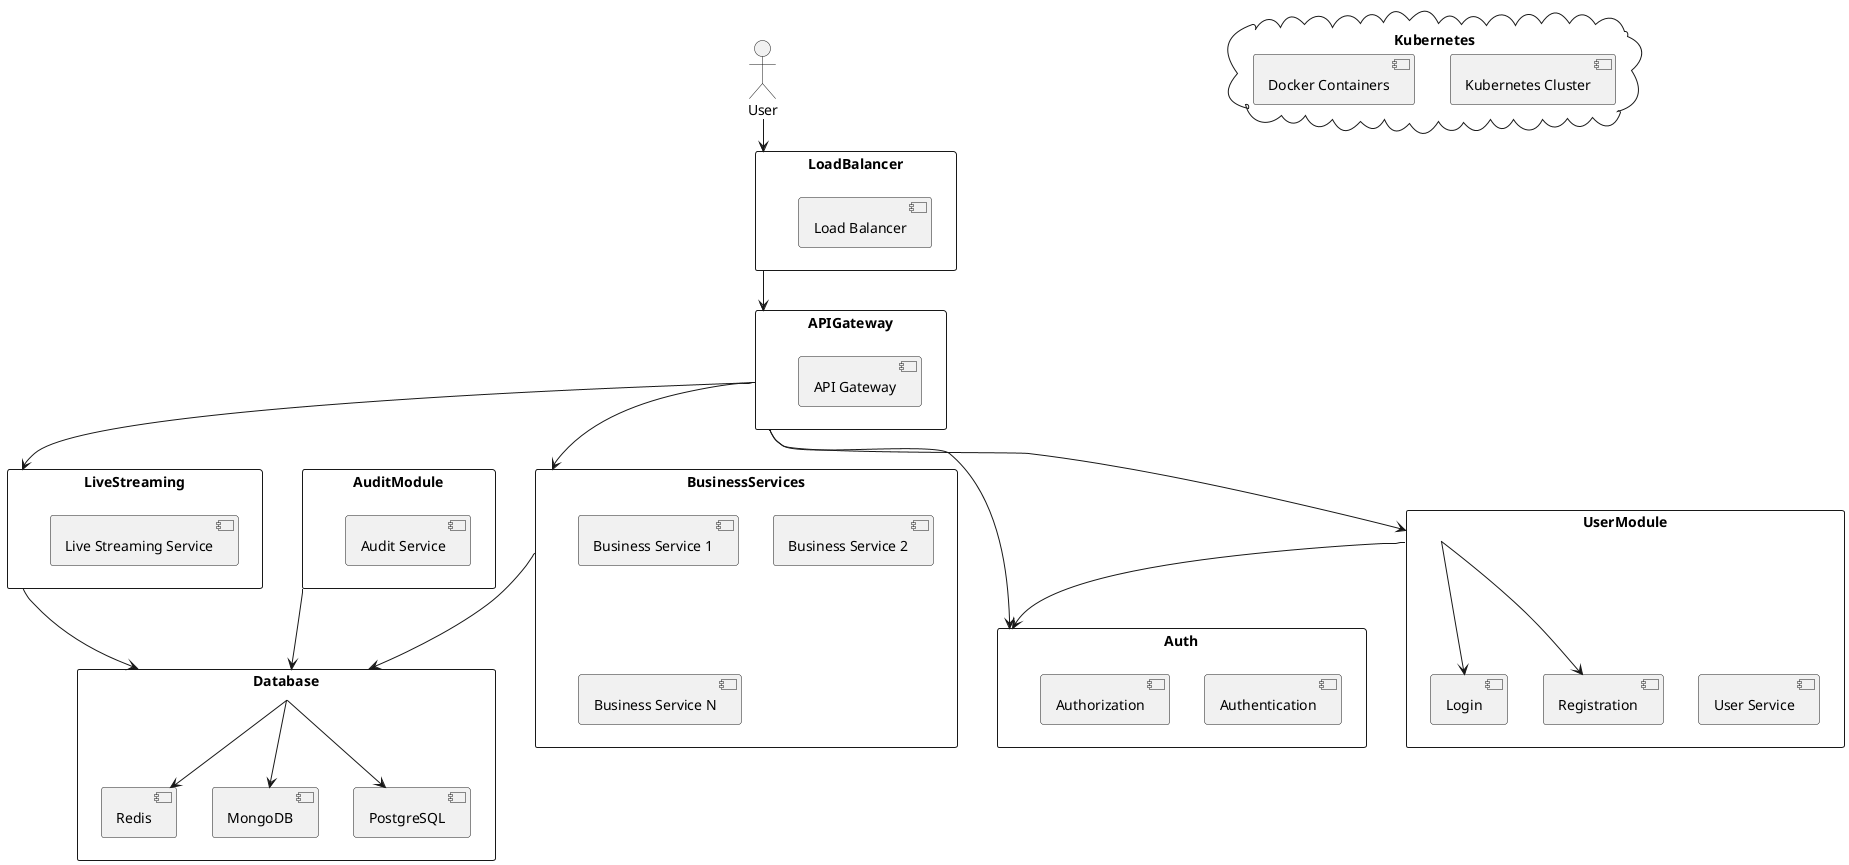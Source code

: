 @startuml
!define RECTANGLE class

actor User

rectangle LoadBalancer {
    [Load Balancer]
}

rectangle APIGateway {
    [API Gateway]
}

rectangle Auth {
    [Authentication]
    [Authorization]
}

rectangle UserModule {
    [User Service]
    [Registration]
    [Login]
}

rectangle BusinessServices {
    [Business Service 1]
    [Business Service 2]
    [Business Service N]
}

rectangle AuditModule {
    [Audit Service]
}

rectangle LiveStreaming {
    [Live Streaming Service]
}

rectangle Database {
    [PostgreSQL]
    [MongoDB]
    [Redis]
}

cloud Kubernetes {
    [Kubernetes Cluster]
    [Docker Containers]
}

User --> LoadBalancer
LoadBalancer --> APIGateway
APIGateway --> Auth
APIGateway --> BusinessServices
APIGateway --> LiveStreaming
APIGateway --> UserModule
UserModule --> [Registration]
UserModule --> [Login]
UserModule --> Auth
BusinessServices --> Database
LiveStreaming --> Database
Database --> [PostgreSQL]
Database --> [MongoDB]
Database --> [Redis]
AuditModule --> Database

@enduml
